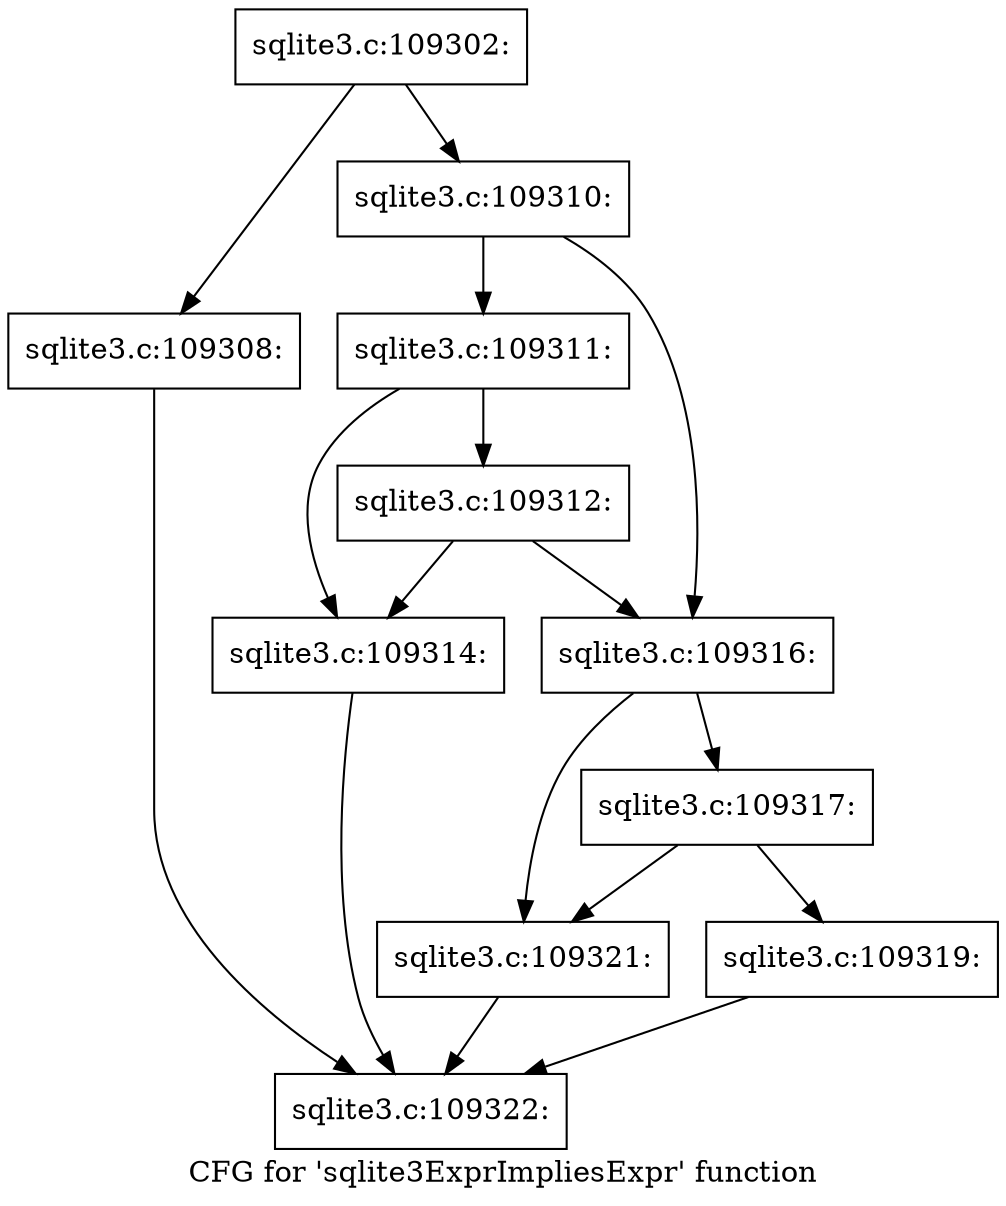 digraph "CFG for 'sqlite3ExprImpliesExpr' function" {
	label="CFG for 'sqlite3ExprImpliesExpr' function";

	Node0x55c0f8ba6a40 [shape=record,label="{sqlite3.c:109302:}"];
	Node0x55c0f8ba6a40 -> Node0x55c0f8bb3e60;
	Node0x55c0f8ba6a40 -> Node0x55c0f8bb3eb0;
	Node0x55c0f8bb3e60 [shape=record,label="{sqlite3.c:109308:}"];
	Node0x55c0f8bb3e60 -> Node0x55c0f8ba6bc0;
	Node0x55c0f8bb3eb0 [shape=record,label="{sqlite3.c:109310:}"];
	Node0x55c0f8bb3eb0 -> Node0x55c0f8bb4780;
	Node0x55c0f8bb3eb0 -> Node0x55c0f8bb4730;
	Node0x55c0f8bb4780 [shape=record,label="{sqlite3.c:109311:}"];
	Node0x55c0f8bb4780 -> Node0x55c0f8bb46e0;
	Node0x55c0f8bb4780 -> Node0x55c0f8bb4c80;
	Node0x55c0f8bb4c80 [shape=record,label="{sqlite3.c:109312:}"];
	Node0x55c0f8bb4c80 -> Node0x55c0f8bb46e0;
	Node0x55c0f8bb4c80 -> Node0x55c0f8bb4730;
	Node0x55c0f8bb46e0 [shape=record,label="{sqlite3.c:109314:}"];
	Node0x55c0f8bb46e0 -> Node0x55c0f8ba6bc0;
	Node0x55c0f8bb4730 [shape=record,label="{sqlite3.c:109316:}"];
	Node0x55c0f8bb4730 -> Node0x55c0f8bb5d00;
	Node0x55c0f8bb4730 -> Node0x55c0f8bb5cb0;
	Node0x55c0f8bb5d00 [shape=record,label="{sqlite3.c:109317:}"];
	Node0x55c0f8bb5d00 -> Node0x55c0f8bb5c60;
	Node0x55c0f8bb5d00 -> Node0x55c0f8bb5cb0;
	Node0x55c0f8bb5c60 [shape=record,label="{sqlite3.c:109319:}"];
	Node0x55c0f8bb5c60 -> Node0x55c0f8ba6bc0;
	Node0x55c0f8bb5cb0 [shape=record,label="{sqlite3.c:109321:}"];
	Node0x55c0f8bb5cb0 -> Node0x55c0f8ba6bc0;
	Node0x55c0f8ba6bc0 [shape=record,label="{sqlite3.c:109322:}"];
}
